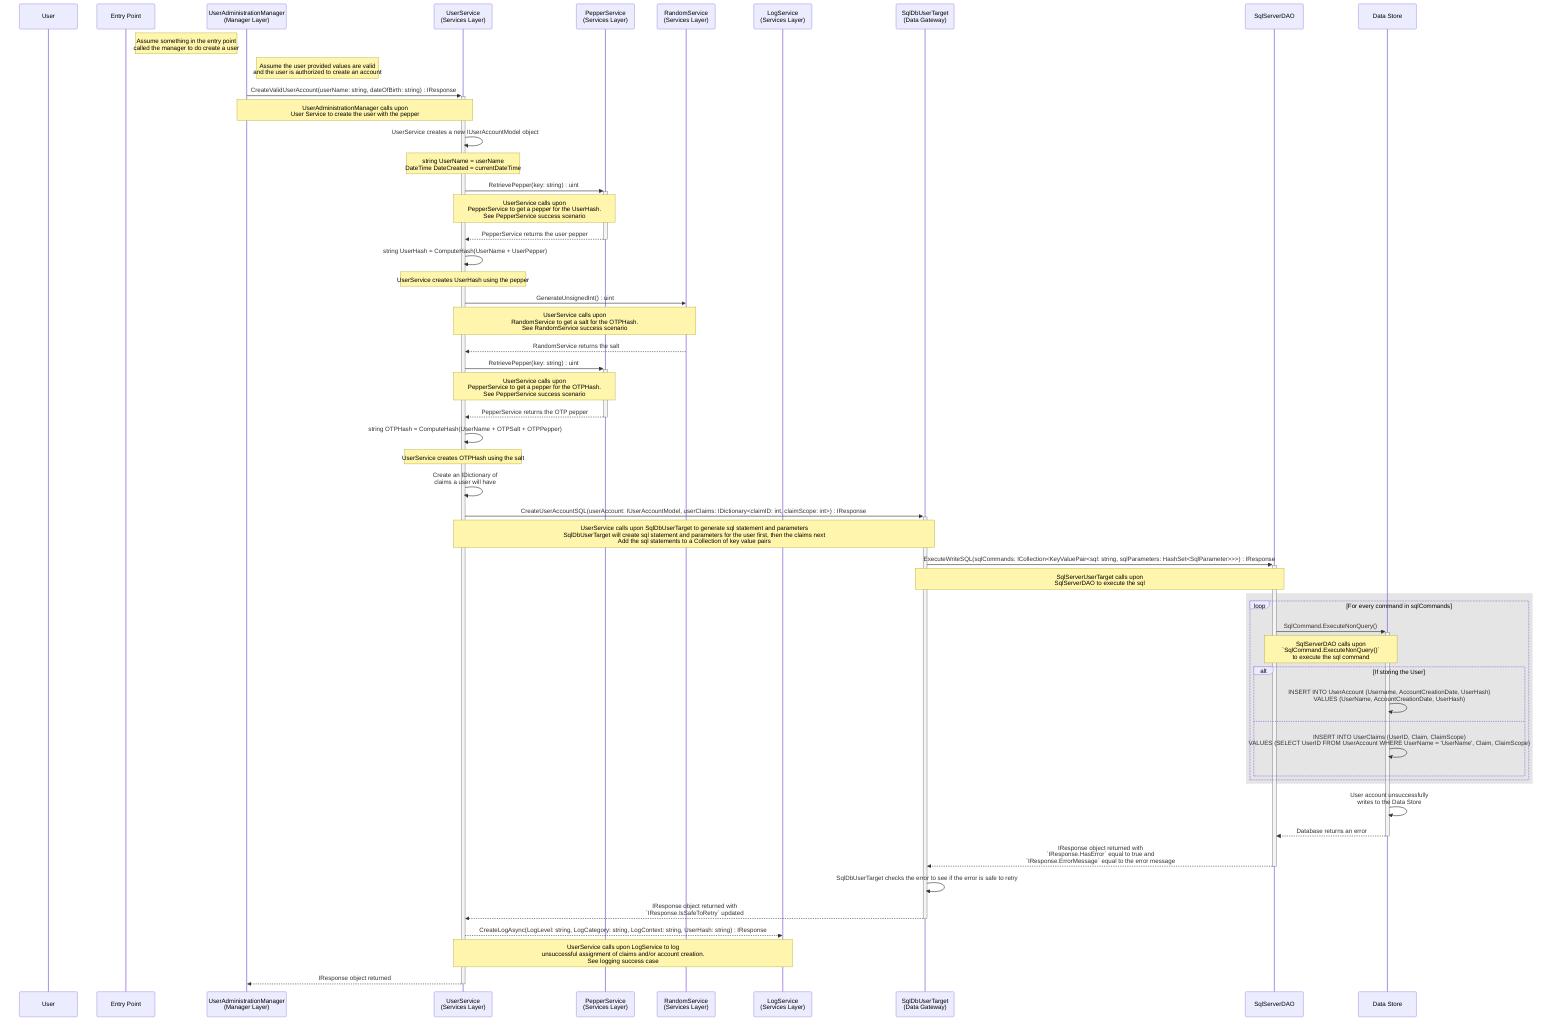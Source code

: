 sequenceDiagram
participant u as User
participant e as Entry Point
participant usm as UserAdministrationManager<br>(Manager Layer)
participant uc as UserService<br>(Services Layer)
participant ss as PepperService<br>(Services Layer)
participant rs as RandomService<br>(Services Layer)
participant ll as LogService<br>(Services Layer)
participant dg as SqlDbUserTarget<br>(Data Gateway)
participant da as SqlServerDAO
participant ds as Data Store

Note Right of e: Assume something in the entry point<br>called the manager to do create a user
Note Right of usm: Assume the user provided values are valid<br>and the user is authorized to create an account

usm->>+uc: CreateValidUserAccount(userName: string, dateOfBirth: string) : IResponse
    Note over usm,uc: UserAdministrationManager calls upon<br>User Service to create the user with the pepper

uc->>uc: UserService creates a new IUserAccountModel object
    Note over uc,uc: string UserName = userName<br>DateTime DateCreated = currentDateTime

uc->>+ss: RetrievePepper(key: string) : uint 
    Note over uc,ss: UserService calls upon<br>PepperService to get a pepper for the UserHash.<br>See PepperService success scenario
ss-->>-uc: PepperService returns the user pepper

uc->>uc: string UserHash = ComputeHash(UserName + UserPepper)
    Note over uc,uc: UserService creates UserHash using the pepper

uc->>rs: GenerateUnsignedInt() : uint
    Note over uc,rs: UserService calls upon<br>RandomService to get a salt for the OTPHash.<br>See RandomService success scenario
rs-->>uc: RandomService returns the salt

uc->>+ss: RetrievePepper(key: string) : uint 
    Note over uc,ss: UserService calls upon<br>PepperService to get a pepper for the OTPHash.<br>See PepperService success scenario
ss-->>-uc: PepperService returns the OTP pepper

uc->>uc: string OTPHash = ComputeHash(UserName + OTPSalt + OTPPepper)
    Note over uc,uc: UserService creates OTPHash using the salt

uc->>uc: Create an IDictionary of<br>claims a user will have

# to data gateway 
uc->>+dg: CreateUserAccountSQL(userAccount: IUserAccountModel, userClaims: IDictionary<claimID: int, claimScope: int>) : IResponse
    Note over uc,dg: UserService calls upon SqlDbUserTarget to generate sql statement and parameters<br>SqlDbUserTarget will create sql statement and parameters for the user first, then the claims next<br>Add the sql statements to a Collection of key value pairs

dg->>+da: ExecuteWriteSQL(sqlCommands: ICollection<KeyValuePair<sql: string, sqlParameters: HashSet<SqlParameter>>>) : IResponse
    Note over dg,da: SqlServerUserTarget calls upon<br>SqlServerDAO to execute the sql

rect rgba(127, 127, 127, 0.2)
loop For every command in sqlCommands

    da->>+ds: SqlCommand.ExecuteNonQuery()
        Note over da,ds: SqlServerDAO calls upon<br>`SqlCommand.ExecuteNonQuery()`<br>to execute the sql command
    alt If storing the User
        ds->>ds: INSERT INTO UserAccount (Username, AccountCreationDate, UserHash)<br> VALUES (UserName, AccountCreationDate, UserHash)
    else
        ds->>ds: INSERT INTO UserClaims (UserID, Claim, ClaimScope)<br> VALUES (SELECT UserID FROM UserAccount WHERE UserName = 'UserName', Claim, ClaimScope)
    end
end
end


ds->>ds: User account unsuccessfully<br>writes to the Data Store

ds-->>-da: Database returns an error

da-->>-dg: IResponse object returned with<br>`IResponse.HasError` equal to true and<br>`IResponse.ErrorMessage` equal to the error message 

dg->>dg: SqlDbUserTarget checks the error to see if the error is safe to retry

dg-->>-uc: IResponse object returned with<br>`IResponse.IsSafeToRetry` updated

uc-->>ll: CreateLogAsync(LogLevel: string, LogCategory: string, LogContext: string, UserHash: string) : IResponse
    Note over uc,ll: UserService calls upon LogService to log<br>unsuccessful assignment of claims and/or account creation.<br>See logging success case

uc-->>-usm: IResponse object returned